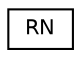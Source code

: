 digraph "Graphical Class Hierarchy"
{
 // LATEX_PDF_SIZE
  edge [fontname="Helvetica",fontsize="10",labelfontname="Helvetica",labelfontsize="10"];
  node [fontname="Helvetica",fontsize="10",shape=record];
  rankdir="LR";
  Node0 [label="RN",height=0.2,width=0.4,color="black", fillcolor="white", style="filled",URL="$struct_r_n.html",tooltip=" "];
}
